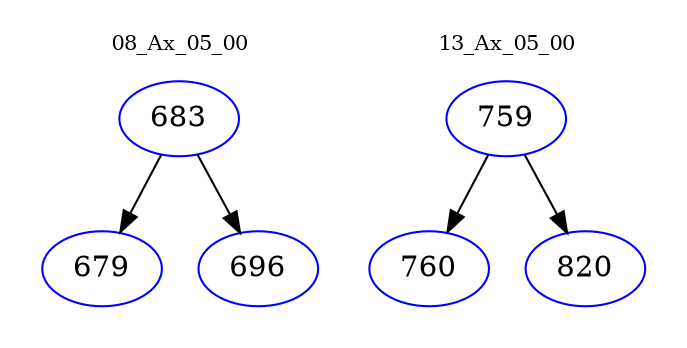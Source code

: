 digraph{
subgraph cluster_0 {
color = white
label = "08_Ax_05_00";
fontsize=10;
T0_683 [label="683", color="blue"]
T0_683 -> T0_679 [color="black"]
T0_679 [label="679", color="blue"]
T0_683 -> T0_696 [color="black"]
T0_696 [label="696", color="blue"]
}
subgraph cluster_1 {
color = white
label = "13_Ax_05_00";
fontsize=10;
T1_759 [label="759", color="blue"]
T1_759 -> T1_760 [color="black"]
T1_760 [label="760", color="blue"]
T1_759 -> T1_820 [color="black"]
T1_820 [label="820", color="blue"]
}
}
